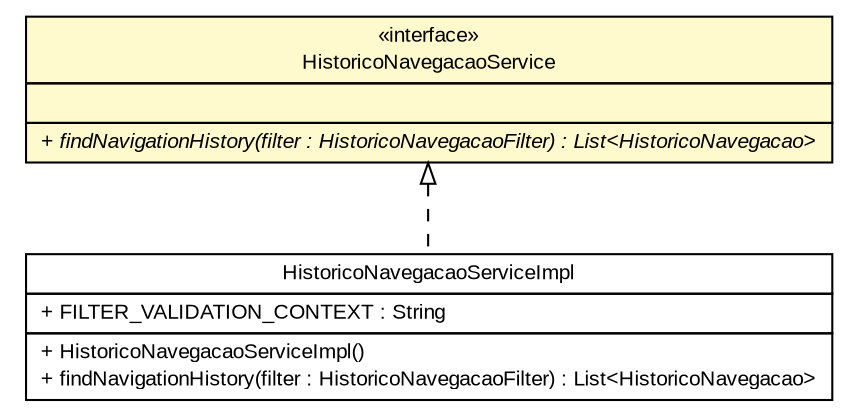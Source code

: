 #!/usr/local/bin/dot
#
# Class diagram 
# Generated by UMLGraph version R5_6 (http://www.umlgraph.org/)
#

digraph G {
	edge [fontname="arial",fontsize=10,labelfontname="arial",labelfontsize=10];
	node [fontname="arial",fontsize=10,shape=plaintext];
	nodesep=0.25;
	ranksep=0.5;
	// br.gov.to.sefaz.seg.business.consulta.service.HistoricoNavegacaoService
	c593254 [label=<<table title="br.gov.to.sefaz.seg.business.consulta.service.HistoricoNavegacaoService" border="0" cellborder="1" cellspacing="0" cellpadding="2" port="p" bgcolor="lemonChiffon" href="./HistoricoNavegacaoService.html">
		<tr><td><table border="0" cellspacing="0" cellpadding="1">
<tr><td align="center" balign="center"> &#171;interface&#187; </td></tr>
<tr><td align="center" balign="center"> HistoricoNavegacaoService </td></tr>
		</table></td></tr>
		<tr><td><table border="0" cellspacing="0" cellpadding="1">
<tr><td align="left" balign="left">  </td></tr>
		</table></td></tr>
		<tr><td><table border="0" cellspacing="0" cellpadding="1">
<tr><td align="left" balign="left"><font face="arial italic" point-size="10.0"> + findNavigationHistory(filter : HistoricoNavegacaoFilter) : List&lt;HistoricoNavegacao&gt; </font></td></tr>
		</table></td></tr>
		</table>>, URL="./HistoricoNavegacaoService.html", fontname="arial", fontcolor="black", fontsize=10.0];
	// br.gov.to.sefaz.seg.business.consulta.service.impl.HistoricoNavegacaoServiceImpl
	c593259 [label=<<table title="br.gov.to.sefaz.seg.business.consulta.service.impl.HistoricoNavegacaoServiceImpl" border="0" cellborder="1" cellspacing="0" cellpadding="2" port="p" href="./impl/HistoricoNavegacaoServiceImpl.html">
		<tr><td><table border="0" cellspacing="0" cellpadding="1">
<tr><td align="center" balign="center"> HistoricoNavegacaoServiceImpl </td></tr>
		</table></td></tr>
		<tr><td><table border="0" cellspacing="0" cellpadding="1">
<tr><td align="left" balign="left"> + FILTER_VALIDATION_CONTEXT : String </td></tr>
		</table></td></tr>
		<tr><td><table border="0" cellspacing="0" cellpadding="1">
<tr><td align="left" balign="left"> + HistoricoNavegacaoServiceImpl() </td></tr>
<tr><td align="left" balign="left"> + findNavigationHistory(filter : HistoricoNavegacaoFilter) : List&lt;HistoricoNavegacao&gt; </td></tr>
		</table></td></tr>
		</table>>, URL="./impl/HistoricoNavegacaoServiceImpl.html", fontname="arial", fontcolor="black", fontsize=10.0];
	//br.gov.to.sefaz.seg.business.consulta.service.impl.HistoricoNavegacaoServiceImpl implements br.gov.to.sefaz.seg.business.consulta.service.HistoricoNavegacaoService
	c593254:p -> c593259:p [dir=back,arrowtail=empty,style=dashed];
}


